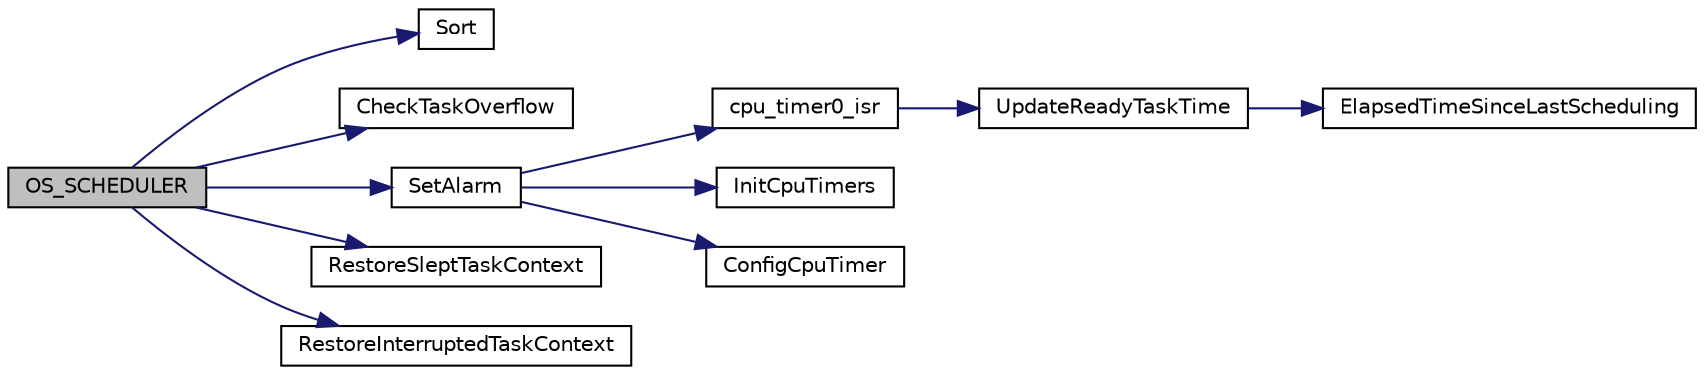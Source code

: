 digraph "OS_SCHEDULER"
{
  edge [fontname="Helvetica",fontsize="10",labelfontname="Helvetica",labelfontsize="10"];
  node [fontname="Helvetica",fontsize="10",shape=record];
  rankdir="LR";
  Node1 [label="OS_SCHEDULER",height=0.2,width=0.4,color="black", fillcolor="grey75", style="filled", fontcolor="black"];
  Node1 -> Node2 [color="midnightblue",fontsize="10",style="solid",fontname="Helvetica"];
  Node2 [label="Sort",height=0.2,width=0.4,color="black", fillcolor="white", style="filled",URL="$main___s_o_8c.html#a0da452cbc779c9fa43ae9ee3ff555046"];
  Node1 -> Node3 [color="midnightblue",fontsize="10",style="solid",fontname="Helvetica"];
  Node3 [label="CheckTaskOverflow",height=0.2,width=0.4,color="black", fillcolor="white", style="filled",URL="$main___s_o_8c.html#ac502be35364d004469bad9977e6633d8"];
  Node1 -> Node4 [color="midnightblue",fontsize="10",style="solid",fontname="Helvetica"];
  Node4 [label="SetAlarm",height=0.2,width=0.4,color="black", fillcolor="white", style="filled",URL="$main___s_o_8c.html#a3e6eee2cb5b75dddeb4782c1c5e66765"];
  Node4 -> Node5 [color="midnightblue",fontsize="10",style="solid",fontname="Helvetica"];
  Node5 [label="cpu_timer0_isr",height=0.2,width=0.4,color="black", fillcolor="white", style="filled",URL="$main___s_o_8c.html#a0950d135719562f192fb7fd782cd58be"];
  Node5 -> Node6 [color="midnightblue",fontsize="10",style="solid",fontname="Helvetica"];
  Node6 [label="UpdateReadyTaskTime",height=0.2,width=0.4,color="black", fillcolor="white", style="filled",URL="$main___s_o_8c.html#a5f150fcb40db814440fbfd0779244637"];
  Node6 -> Node7 [color="midnightblue",fontsize="10",style="solid",fontname="Helvetica"];
  Node7 [label="ElapsedTimeSinceLastScheduling",height=0.2,width=0.4,color="black", fillcolor="white", style="filled",URL="$main___s_o_8c.html#a4271bf954ac7e91f35eec23ab98b19bd"];
  Node4 -> Node8 [color="midnightblue",fontsize="10",style="solid",fontname="Helvetica"];
  Node8 [label="InitCpuTimers",height=0.2,width=0.4,color="black", fillcolor="white", style="filled",URL="$_d_s_p2833x___cpu_timers_8c.html#aa23a1f332721d800fa9b232563403609"];
  Node4 -> Node9 [color="midnightblue",fontsize="10",style="solid",fontname="Helvetica"];
  Node9 [label="ConfigCpuTimer",height=0.2,width=0.4,color="black", fillcolor="white", style="filled",URL="$_d_s_p2833x___cpu_timers_8c.html#ab9368e14715e9c17a2223c7433fabe73"];
  Node1 -> Node10 [color="midnightblue",fontsize="10",style="solid",fontname="Helvetica"];
  Node10 [label="RestoreSleptTaskContext",height=0.2,width=0.4,color="black", fillcolor="white", style="filled",URL="$main___s_o_8c.html#a5a3e7583ec4240cce4e574ae4d824281"];
  Node1 -> Node11 [color="midnightblue",fontsize="10",style="solid",fontname="Helvetica"];
  Node11 [label="RestoreInterruptedTaskContext",height=0.2,width=0.4,color="black", fillcolor="white", style="filled",URL="$main___s_o_8c.html#a8b5935457822dd4a391fb2ecd2cfd99b"];
}
